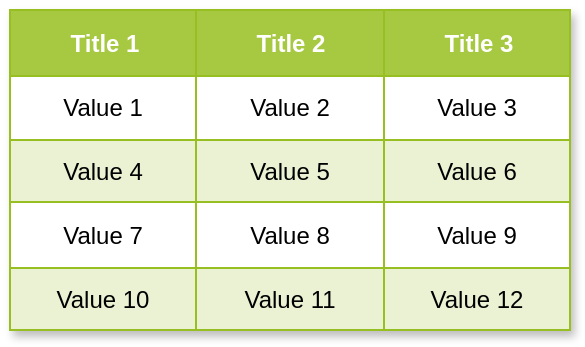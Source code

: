 <mxfile>
    <diagram id="vhIwCv5JO3sWQgzbFqmK" name="Page-1">
        <mxGraphModel dx="1066" dy="599" grid="1" gridSize="10" guides="1" tooltips="1" connect="1" arrows="1" fold="1" page="1" pageScale="1" pageWidth="850" pageHeight="1100" math="0" shadow="0">
            <root>
                <mxCell id="0"/>
                <mxCell id="1" parent="0"/>
                <mxCell id="2" value="Assets" style="childLayout=tableLayout;recursiveResize=0;strokeColor=#98bf21;fillColor=#A7C942;shadow=1;" vertex="1" parent="1">
                    <mxGeometry x="250" y="380" width="280" height="160" as="geometry"/>
                </mxCell>
                <mxCell id="3" style="shape=tableRow;horizontal=0;startSize=0;swimlaneHead=0;swimlaneBody=0;top=0;left=0;bottom=0;right=0;dropTarget=0;collapsible=0;recursiveResize=0;expand=0;fontStyle=0;strokeColor=inherit;fillColor=#ffffff;" vertex="1" parent="2">
                    <mxGeometry width="280" height="33" as="geometry"/>
                </mxCell>
                <mxCell id="4" value="Title 1" style="connectable=0;recursiveResize=0;strokeColor=inherit;fillColor=#A7C942;align=center;fontStyle=1;fontColor=#FFFFFF;html=1;" vertex="1" parent="3">
                    <mxGeometry width="93" height="33" as="geometry">
                        <mxRectangle width="93" height="33" as="alternateBounds"/>
                    </mxGeometry>
                </mxCell>
                <mxCell id="5" value="Title 2" style="connectable=0;recursiveResize=0;strokeColor=inherit;fillColor=#A7C942;align=center;fontStyle=1;fontColor=#FFFFFF;html=1;" vertex="1" parent="3">
                    <mxGeometry x="93" width="94" height="33" as="geometry">
                        <mxRectangle width="94" height="33" as="alternateBounds"/>
                    </mxGeometry>
                </mxCell>
                <mxCell id="6" value="Title 3" style="connectable=0;recursiveResize=0;strokeColor=inherit;fillColor=#A7C942;align=center;fontStyle=1;fontColor=#FFFFFF;html=1;" vertex="1" parent="3">
                    <mxGeometry x="187" width="93" height="33" as="geometry">
                        <mxRectangle width="93" height="33" as="alternateBounds"/>
                    </mxGeometry>
                </mxCell>
                <mxCell id="7" value="" style="shape=tableRow;horizontal=0;startSize=0;swimlaneHead=0;swimlaneBody=0;top=0;left=0;bottom=0;right=0;dropTarget=0;collapsible=0;recursiveResize=0;expand=0;fontStyle=0;strokeColor=inherit;fillColor=#ffffff;" vertex="1" parent="2">
                    <mxGeometry y="33" width="280" height="32" as="geometry"/>
                </mxCell>
                <mxCell id="8" value="Value 1" style="connectable=0;recursiveResize=0;strokeColor=inherit;fillColor=inherit;align=center;whiteSpace=wrap;html=1;" vertex="1" parent="7">
                    <mxGeometry width="93" height="32" as="geometry">
                        <mxRectangle width="93" height="32" as="alternateBounds"/>
                    </mxGeometry>
                </mxCell>
                <mxCell id="9" value="Value 2" style="connectable=0;recursiveResize=0;strokeColor=inherit;fillColor=inherit;align=center;whiteSpace=wrap;html=1;" vertex="1" parent="7">
                    <mxGeometry x="93" width="94" height="32" as="geometry">
                        <mxRectangle width="94" height="32" as="alternateBounds"/>
                    </mxGeometry>
                </mxCell>
                <mxCell id="10" value="Value 3" style="connectable=0;recursiveResize=0;strokeColor=inherit;fillColor=inherit;align=center;whiteSpace=wrap;html=1;" vertex="1" parent="7">
                    <mxGeometry x="187" width="93" height="32" as="geometry">
                        <mxRectangle width="93" height="32" as="alternateBounds"/>
                    </mxGeometry>
                </mxCell>
                <mxCell id="11" value="" style="shape=tableRow;horizontal=0;startSize=0;swimlaneHead=0;swimlaneBody=0;top=0;left=0;bottom=0;right=0;dropTarget=0;collapsible=0;recursiveResize=0;expand=0;fontStyle=1;strokeColor=inherit;fillColor=#EAF2D3;" vertex="1" parent="2">
                    <mxGeometry y="65" width="280" height="31" as="geometry"/>
                </mxCell>
                <mxCell id="12" value="Value 4" style="connectable=0;recursiveResize=0;strokeColor=inherit;fillColor=inherit;whiteSpace=wrap;html=1;" vertex="1" parent="11">
                    <mxGeometry width="93" height="31" as="geometry">
                        <mxRectangle width="93" height="31" as="alternateBounds"/>
                    </mxGeometry>
                </mxCell>
                <mxCell id="13" value="Value 5" style="connectable=0;recursiveResize=0;strokeColor=inherit;fillColor=inherit;whiteSpace=wrap;html=1;" vertex="1" parent="11">
                    <mxGeometry x="93" width="94" height="31" as="geometry">
                        <mxRectangle width="94" height="31" as="alternateBounds"/>
                    </mxGeometry>
                </mxCell>
                <mxCell id="14" value="Value 6" style="connectable=0;recursiveResize=0;strokeColor=inherit;fillColor=inherit;whiteSpace=wrap;html=1;" vertex="1" parent="11">
                    <mxGeometry x="187" width="93" height="31" as="geometry">
                        <mxRectangle width="93" height="31" as="alternateBounds"/>
                    </mxGeometry>
                </mxCell>
                <mxCell id="15" value="" style="shape=tableRow;horizontal=0;startSize=0;swimlaneHead=0;swimlaneBody=0;top=0;left=0;bottom=0;right=0;dropTarget=0;collapsible=0;recursiveResize=0;expand=0;fontStyle=0;strokeColor=inherit;fillColor=#ffffff;" vertex="1" parent="2">
                    <mxGeometry y="96" width="280" height="33" as="geometry"/>
                </mxCell>
                <mxCell id="16" value="Value 7" style="connectable=0;recursiveResize=0;strokeColor=inherit;fillColor=inherit;fontStyle=0;align=center;whiteSpace=wrap;html=1;" vertex="1" parent="15">
                    <mxGeometry width="93" height="33" as="geometry">
                        <mxRectangle width="93" height="33" as="alternateBounds"/>
                    </mxGeometry>
                </mxCell>
                <mxCell id="17" value="Value 8" style="connectable=0;recursiveResize=0;strokeColor=inherit;fillColor=inherit;fontStyle=0;align=center;whiteSpace=wrap;html=1;" vertex="1" parent="15">
                    <mxGeometry x="93" width="94" height="33" as="geometry">
                        <mxRectangle width="94" height="33" as="alternateBounds"/>
                    </mxGeometry>
                </mxCell>
                <mxCell id="18" value="Value 9" style="connectable=0;recursiveResize=0;strokeColor=inherit;fillColor=inherit;fontStyle=0;align=center;whiteSpace=wrap;html=1;" vertex="1" parent="15">
                    <mxGeometry x="187" width="93" height="33" as="geometry">
                        <mxRectangle width="93" height="33" as="alternateBounds"/>
                    </mxGeometry>
                </mxCell>
                <mxCell id="19" value="" style="shape=tableRow;horizontal=0;startSize=0;swimlaneHead=0;swimlaneBody=0;top=0;left=0;bottom=0;right=0;dropTarget=0;collapsible=0;recursiveResize=0;expand=0;fontStyle=1;strokeColor=inherit;fillColor=#EAF2D3;" vertex="1" parent="2">
                    <mxGeometry y="129" width="280" height="31" as="geometry"/>
                </mxCell>
                <mxCell id="20" value="Value 10" style="connectable=0;recursiveResize=0;strokeColor=inherit;fillColor=inherit;whiteSpace=wrap;html=1;" vertex="1" parent="19">
                    <mxGeometry width="93" height="31" as="geometry">
                        <mxRectangle width="93" height="31" as="alternateBounds"/>
                    </mxGeometry>
                </mxCell>
                <mxCell id="21" value="Value 11" style="connectable=0;recursiveResize=0;strokeColor=inherit;fillColor=inherit;whiteSpace=wrap;html=1;" vertex="1" parent="19">
                    <mxGeometry x="93" width="94" height="31" as="geometry">
                        <mxRectangle width="94" height="31" as="alternateBounds"/>
                    </mxGeometry>
                </mxCell>
                <mxCell id="22" value="Value 12" style="connectable=0;recursiveResize=0;strokeColor=inherit;fillColor=inherit;whiteSpace=wrap;html=1;" vertex="1" parent="19">
                    <mxGeometry x="187" width="93" height="31" as="geometry">
                        <mxRectangle width="93" height="31" as="alternateBounds"/>
                    </mxGeometry>
                </mxCell>
            </root>
        </mxGraphModel>
    </diagram>
</mxfile>